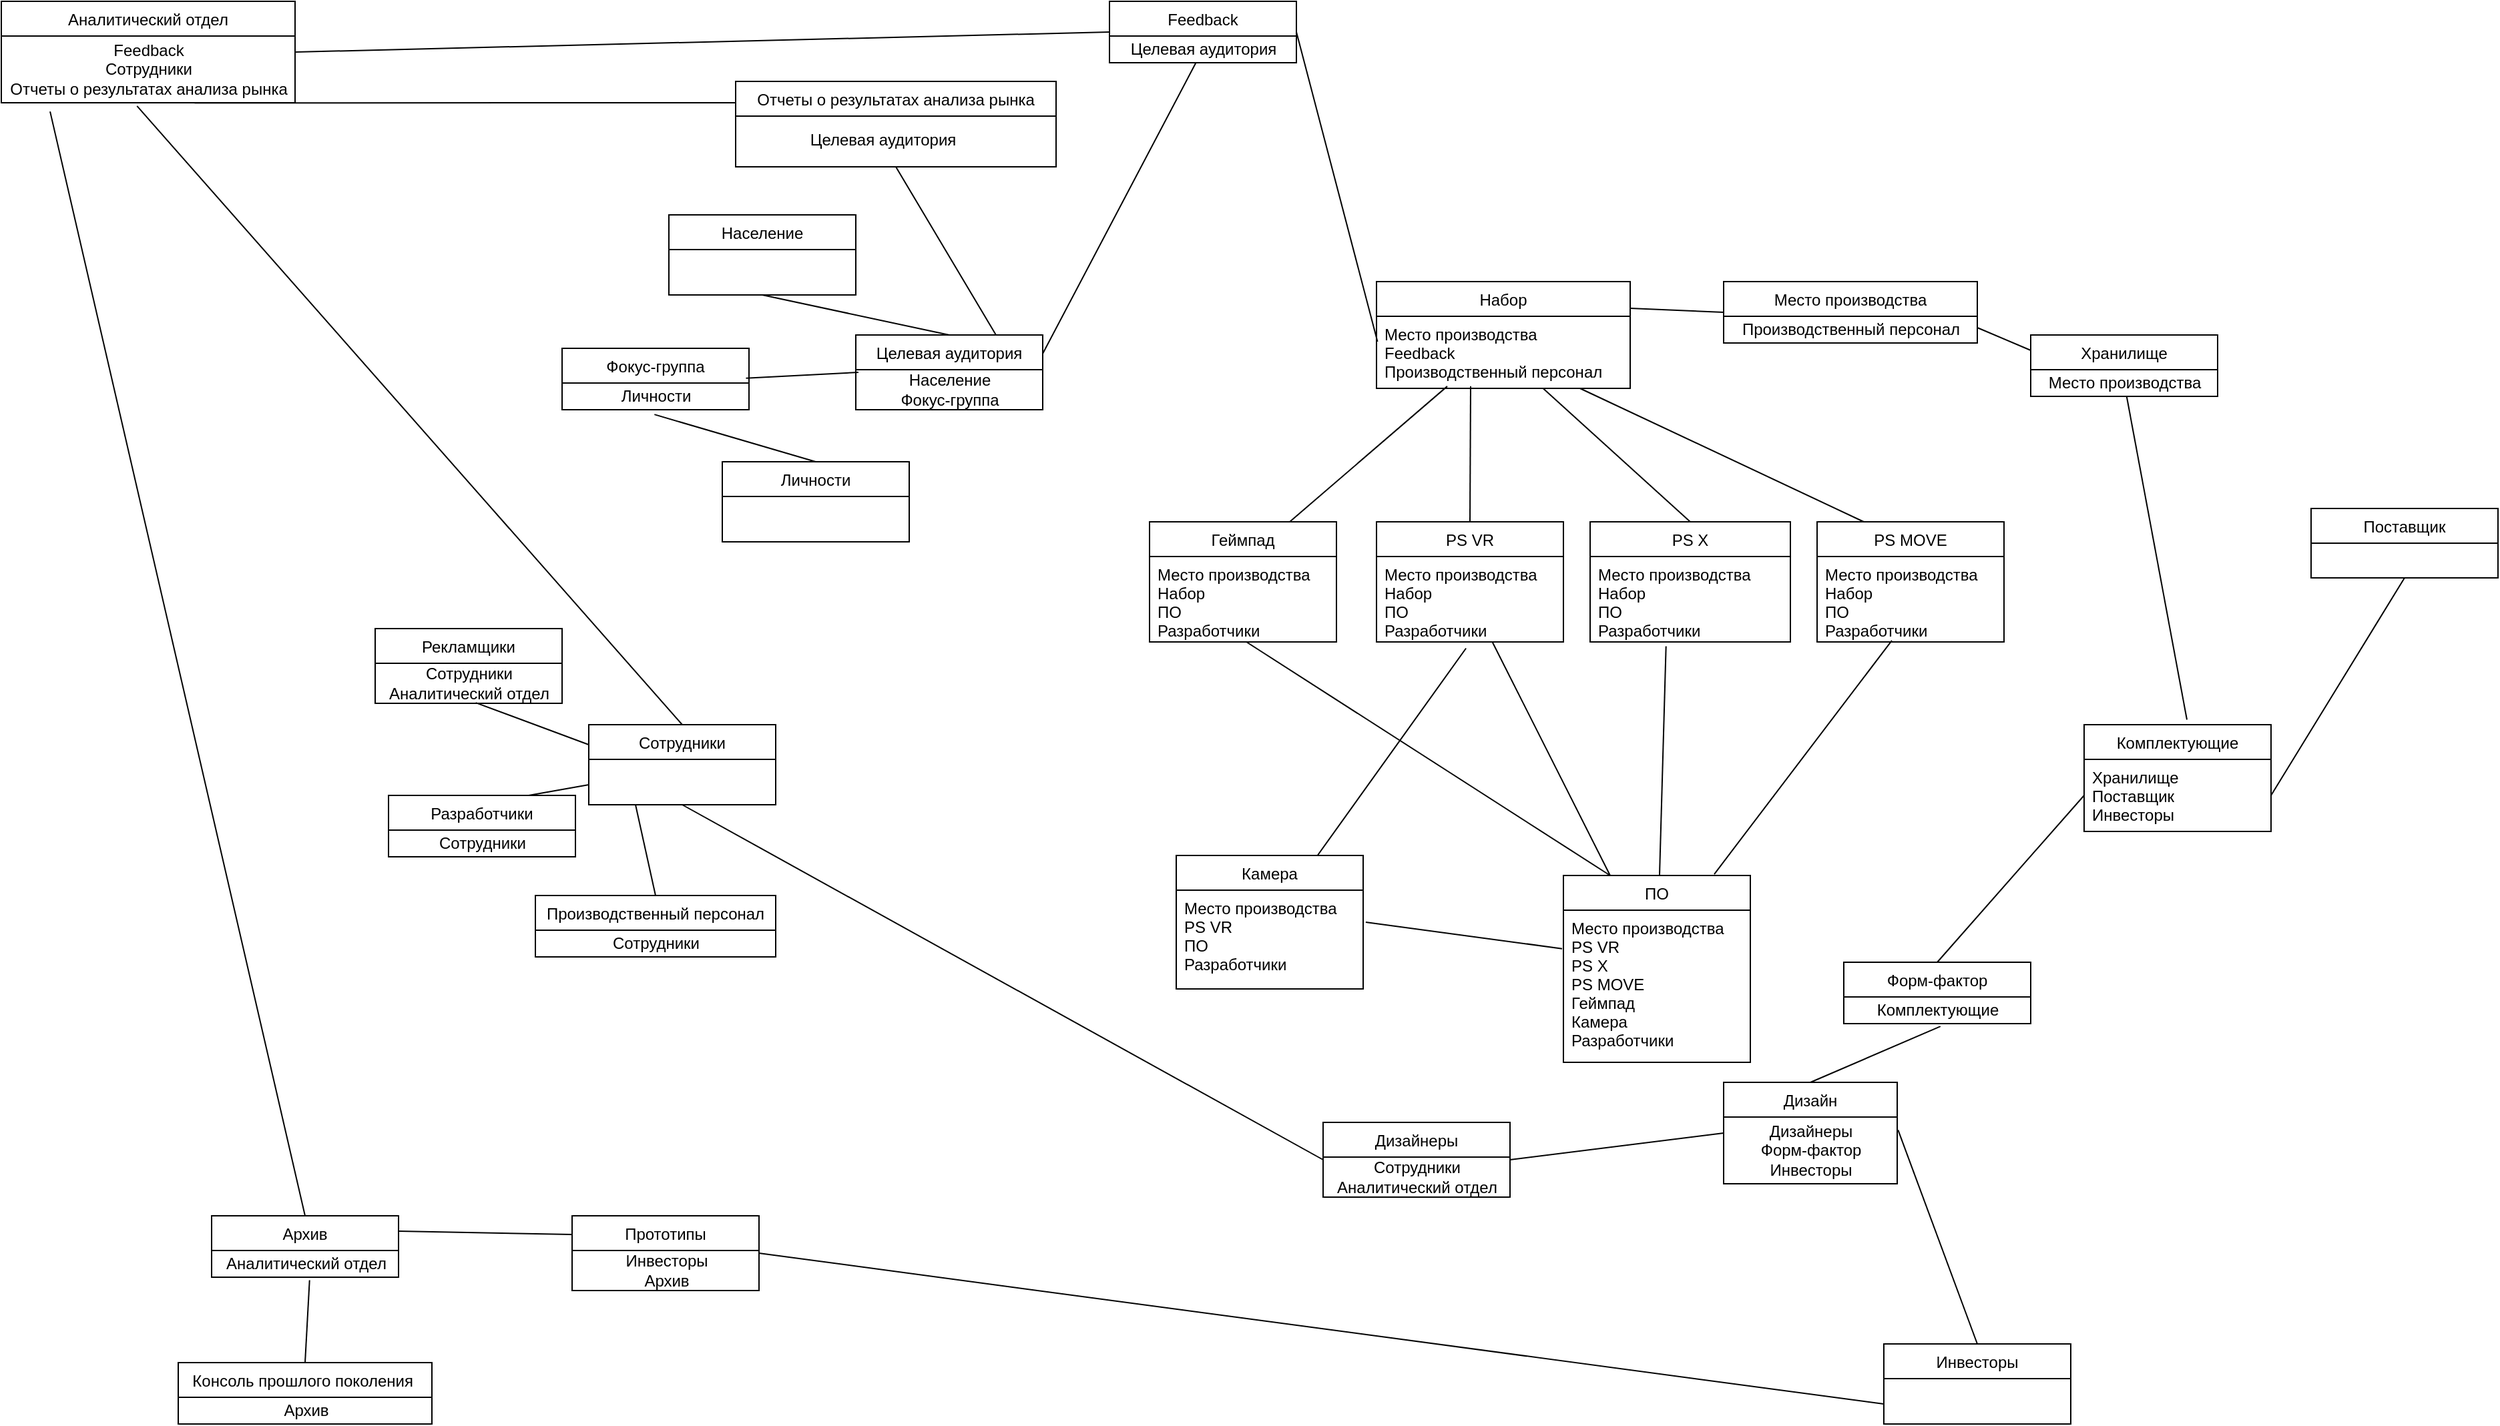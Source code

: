 <mxfile version="15.2.4" type="github">
  <diagram id="24gW2aaC1v7GGiUZ1pMK" name="Page-1">
    <mxGraphModel dx="2839" dy="1757" grid="1" gridSize="10" guides="1" tooltips="1" connect="1" arrows="1" fold="1" page="1" pageScale="1" pageWidth="827" pageHeight="1169" math="0" shadow="0">
      <root>
        <mxCell id="0" />
        <mxCell id="1" parent="0" />
        <mxCell id="wk1zh_JFjW3oBxZrR2lf-1" value="Набор" style="swimlane;fontStyle=0;childLayout=stackLayout;horizontal=1;startSize=26;fillColor=none;horizontalStack=0;resizeParent=1;resizeParentMax=0;resizeLast=0;collapsible=1;marginBottom=0;" parent="1" vertex="1">
          <mxGeometry x="180" y="50" width="190" height="80" as="geometry">
            <mxRectangle x="160" y="70" width="70" height="26" as="alternateBounds" />
          </mxGeometry>
        </mxCell>
        <mxCell id="wk1zh_JFjW3oBxZrR2lf-3" value="Место производства&#xa;Feedback&#xa;Производственный персонал" style="text;strokeColor=none;fillColor=none;align=left;verticalAlign=top;spacingLeft=4;spacingRight=4;overflow=hidden;rotatable=0;points=[[0,0.5],[1,0.5]];portConstraint=eastwest;" parent="wk1zh_JFjW3oBxZrR2lf-1" vertex="1">
          <mxGeometry y="26" width="190" height="54" as="geometry" />
        </mxCell>
        <mxCell id="wk1zh_JFjW3oBxZrR2lf-5" value="Геймпад" style="swimlane;fontStyle=0;childLayout=stackLayout;horizontal=1;startSize=26;fillColor=none;horizontalStack=0;resizeParent=1;resizeParentMax=0;resizeLast=0;collapsible=1;marginBottom=0;" parent="1" vertex="1">
          <mxGeometry x="10" y="230" width="140" height="90" as="geometry" />
        </mxCell>
        <mxCell id="wk1zh_JFjW3oBxZrR2lf-6" value="Место производства&#xa;Набор&#xa;ПО&#xa;Разработчики" style="text;strokeColor=none;fillColor=none;align=left;verticalAlign=top;spacingLeft=4;spacingRight=4;overflow=hidden;rotatable=0;points=[[0,0.5],[1,0.5]];portConstraint=eastwest;" parent="wk1zh_JFjW3oBxZrR2lf-5" vertex="1">
          <mxGeometry y="26" width="140" height="64" as="geometry" />
        </mxCell>
        <mxCell id="wk1zh_JFjW3oBxZrR2lf-7" value="PS VR" style="swimlane;fontStyle=0;childLayout=stackLayout;horizontal=1;startSize=26;fillColor=none;horizontalStack=0;resizeParent=1;resizeParentMax=0;resizeLast=0;collapsible=1;marginBottom=0;" parent="1" vertex="1">
          <mxGeometry x="180" y="230" width="140" height="90" as="geometry" />
        </mxCell>
        <mxCell id="wk1zh_JFjW3oBxZrR2lf-8" value="Место производства&#xa;Набор&#xa;ПО&#xa;Разработчики" style="text;strokeColor=none;fillColor=none;align=left;verticalAlign=top;spacingLeft=4;spacingRight=4;overflow=hidden;rotatable=0;points=[[0,0.5],[1,0.5]];portConstraint=eastwest;" parent="wk1zh_JFjW3oBxZrR2lf-7" vertex="1">
          <mxGeometry y="26" width="140" height="64" as="geometry" />
        </mxCell>
        <mxCell id="wk1zh_JFjW3oBxZrR2lf-9" value="PS X" style="swimlane;fontStyle=0;childLayout=stackLayout;horizontal=1;startSize=26;fillColor=none;horizontalStack=0;resizeParent=1;resizeParentMax=0;resizeLast=0;collapsible=1;marginBottom=0;" parent="1" vertex="1">
          <mxGeometry x="340" y="230" width="150" height="90" as="geometry">
            <mxRectangle x="350" y="230" width="60" height="26" as="alternateBounds" />
          </mxGeometry>
        </mxCell>
        <mxCell id="wk1zh_JFjW3oBxZrR2lf-10" value="Место производства&#xa;Набор&#xa;ПО&#xa;Разработчики" style="text;strokeColor=none;fillColor=none;align=left;verticalAlign=top;spacingLeft=4;spacingRight=4;overflow=hidden;rotatable=0;points=[[0,0.5],[1,0.5]];portConstraint=eastwest;" parent="wk1zh_JFjW3oBxZrR2lf-9" vertex="1">
          <mxGeometry y="26" width="150" height="64" as="geometry" />
        </mxCell>
        <mxCell id="wk1zh_JFjW3oBxZrR2lf-11" value="PS MOVE" style="swimlane;fontStyle=0;childLayout=stackLayout;horizontal=1;startSize=26;fillColor=none;horizontalStack=0;resizeParent=1;resizeParentMax=0;resizeLast=0;collapsible=1;marginBottom=0;" parent="1" vertex="1">
          <mxGeometry x="510" y="230" width="140" height="90" as="geometry" />
        </mxCell>
        <mxCell id="wk1zh_JFjW3oBxZrR2lf-12" value="Место производства&#xa;Набор&#xa;ПО&#xa;Разработчики" style="text;strokeColor=none;fillColor=none;align=left;verticalAlign=top;spacingLeft=4;spacingRight=4;overflow=hidden;rotatable=0;points=[[0,0.5],[1,0.5]];portConstraint=eastwest;" parent="wk1zh_JFjW3oBxZrR2lf-11" vertex="1">
          <mxGeometry y="26" width="140" height="64" as="geometry" />
        </mxCell>
        <mxCell id="wk1zh_JFjW3oBxZrR2lf-13" value="Камера" style="swimlane;fontStyle=0;childLayout=stackLayout;horizontal=1;startSize=26;fillColor=none;horizontalStack=0;resizeParent=1;resizeParentMax=0;resizeLast=0;collapsible=1;marginBottom=0;" parent="1" vertex="1">
          <mxGeometry x="30" y="480" width="140" height="100" as="geometry" />
        </mxCell>
        <mxCell id="wk1zh_JFjW3oBxZrR2lf-14" value="Место производства&#xa;PS VR&#xa;ПО&#xa;Разработчики" style="text;strokeColor=none;fillColor=none;align=left;verticalAlign=top;spacingLeft=4;spacingRight=4;overflow=hidden;rotatable=0;points=[[0,0.5],[1,0.5]];portConstraint=eastwest;" parent="wk1zh_JFjW3oBxZrR2lf-13" vertex="1">
          <mxGeometry y="26" width="140" height="74" as="geometry" />
        </mxCell>
        <mxCell id="wk1zh_JFjW3oBxZrR2lf-15" value="ПО" style="swimlane;fontStyle=0;childLayout=stackLayout;horizontal=1;startSize=26;fillColor=none;horizontalStack=0;resizeParent=1;resizeParentMax=0;resizeLast=0;collapsible=1;marginBottom=0;" parent="1" vertex="1">
          <mxGeometry x="320" y="495" width="140" height="140" as="geometry" />
        </mxCell>
        <mxCell id="wk1zh_JFjW3oBxZrR2lf-16" value="Место производства&#xa;PS VR&#xa;PS X&#xa;PS MOVE&#xa;Геймпад&#xa;Камера&#xa;Разработчики&#xa;" style="text;strokeColor=none;fillColor=none;align=left;verticalAlign=top;spacingLeft=4;spacingRight=4;overflow=hidden;rotatable=0;points=[[0,0.5],[1,0.5]];portConstraint=eastwest;" parent="wk1zh_JFjW3oBxZrR2lf-15" vertex="1">
          <mxGeometry y="26" width="140" height="114" as="geometry" />
        </mxCell>
        <mxCell id="wk1zh_JFjW3oBxZrR2lf-17" value="Место производства" style="swimlane;fontStyle=0;childLayout=stackLayout;horizontal=1;startSize=26;fillColor=none;horizontalStack=0;resizeParent=1;resizeParentMax=0;resizeLast=0;collapsible=1;marginBottom=0;" parent="1" vertex="1">
          <mxGeometry x="440" y="50" width="190" height="46" as="geometry" />
        </mxCell>
        <mxCell id="Uil84AzYUFcc-cu5vtHI-20" value="Производственный персонал" style="text;html=1;align=center;verticalAlign=middle;resizable=0;points=[];autosize=1;strokeColor=none;fillColor=none;" vertex="1" parent="wk1zh_JFjW3oBxZrR2lf-17">
          <mxGeometry y="26" width="190" height="20" as="geometry" />
        </mxCell>
        <mxCell id="wk1zh_JFjW3oBxZrR2lf-20" value="Хранилище" style="swimlane;fontStyle=0;childLayout=stackLayout;horizontal=1;startSize=26;fillColor=none;horizontalStack=0;resizeParent=1;resizeParentMax=0;resizeLast=0;collapsible=1;marginBottom=0;" parent="1" vertex="1">
          <mxGeometry x="670" y="90" width="140" height="46" as="geometry" />
        </mxCell>
        <mxCell id="wk1zh_JFjW3oBxZrR2lf-21" value="Место производства" style="text;html=1;align=center;verticalAlign=middle;resizable=0;points=[];autosize=1;strokeColor=none;fillColor=none;" parent="wk1zh_JFjW3oBxZrR2lf-20" vertex="1">
          <mxGeometry y="26" width="140" height="20" as="geometry" />
        </mxCell>
        <mxCell id="wk1zh_JFjW3oBxZrR2lf-24" value="Комплектующие" style="swimlane;fontStyle=0;childLayout=stackLayout;horizontal=1;startSize=26;fillColor=none;horizontalStack=0;resizeParent=1;resizeParentMax=0;resizeLast=0;collapsible=1;marginBottom=0;" parent="1" vertex="1">
          <mxGeometry x="710" y="382" width="140" height="80" as="geometry" />
        </mxCell>
        <mxCell id="wk1zh_JFjW3oBxZrR2lf-25" value="Хранилище&#xa;Поставщик&#xa;Инвесторы" style="text;strokeColor=none;fillColor=none;align=left;verticalAlign=top;spacingLeft=4;spacingRight=4;overflow=hidden;rotatable=0;points=[[0,0.5],[1,0.5]];portConstraint=eastwest;" parent="wk1zh_JFjW3oBxZrR2lf-24" vertex="1">
          <mxGeometry y="26" width="140" height="54" as="geometry" />
        </mxCell>
        <mxCell id="wk1zh_JFjW3oBxZrR2lf-26" value="Поставщик" style="swimlane;fontStyle=0;childLayout=stackLayout;horizontal=1;startSize=26;fillColor=none;horizontalStack=0;resizeParent=1;resizeParentMax=0;resizeLast=0;collapsible=1;marginBottom=0;" parent="1" vertex="1">
          <mxGeometry x="880" y="220" width="140" height="52" as="geometry" />
        </mxCell>
        <mxCell id="wk1zh_JFjW3oBxZrR2lf-28" value="Форм-фактор" style="swimlane;fontStyle=0;childLayout=stackLayout;horizontal=1;startSize=26;fillColor=none;horizontalStack=0;resizeParent=1;resizeParentMax=0;resizeLast=0;collapsible=1;marginBottom=0;" parent="1" vertex="1">
          <mxGeometry x="530" y="560" width="140" height="46" as="geometry" />
        </mxCell>
        <mxCell id="Uil84AzYUFcc-cu5vtHI-4" value="Комплектующие" style="text;html=1;align=center;verticalAlign=middle;resizable=0;points=[];autosize=1;strokeColor=none;fillColor=none;" vertex="1" parent="wk1zh_JFjW3oBxZrR2lf-28">
          <mxGeometry y="26" width="140" height="20" as="geometry" />
        </mxCell>
        <mxCell id="wk1zh_JFjW3oBxZrR2lf-30" value="" style="endArrow=none;html=1;exitX=0.75;exitY=0;exitDx=0;exitDy=0;entryX=0.279;entryY=0.971;entryDx=0;entryDy=0;entryPerimeter=0;" parent="1" source="wk1zh_JFjW3oBxZrR2lf-5" target="wk1zh_JFjW3oBxZrR2lf-3" edge="1">
          <mxGeometry width="50" height="50" relative="1" as="geometry">
            <mxPoint x="270" y="430" as="sourcePoint" />
            <mxPoint x="320" y="380" as="targetPoint" />
          </mxGeometry>
        </mxCell>
        <mxCell id="wk1zh_JFjW3oBxZrR2lf-31" value="" style="endArrow=none;html=1;exitX=0.5;exitY=0;exitDx=0;exitDy=0;entryX=0.371;entryY=0.971;entryDx=0;entryDy=0;entryPerimeter=0;" parent="1" source="wk1zh_JFjW3oBxZrR2lf-7" target="wk1zh_JFjW3oBxZrR2lf-3" edge="1">
          <mxGeometry width="50" height="50" relative="1" as="geometry">
            <mxPoint x="125" y="240" as="sourcePoint" />
            <mxPoint x="249.06" y="181.246" as="targetPoint" />
          </mxGeometry>
        </mxCell>
        <mxCell id="wk1zh_JFjW3oBxZrR2lf-32" value="" style="endArrow=none;html=1;exitX=0.5;exitY=0;exitDx=0;exitDy=0;" parent="1" source="wk1zh_JFjW3oBxZrR2lf-9" target="wk1zh_JFjW3oBxZrR2lf-3" edge="1">
          <mxGeometry width="50" height="50" relative="1" as="geometry">
            <mxPoint x="135" y="250" as="sourcePoint" />
            <mxPoint x="259.06" y="191.246" as="targetPoint" />
          </mxGeometry>
        </mxCell>
        <mxCell id="wk1zh_JFjW3oBxZrR2lf-33" value="" style="endArrow=none;html=1;exitX=0.25;exitY=0;exitDx=0;exitDy=0;" parent="1" source="wk1zh_JFjW3oBxZrR2lf-11" target="wk1zh_JFjW3oBxZrR2lf-3" edge="1">
          <mxGeometry width="50" height="50" relative="1" as="geometry">
            <mxPoint x="145" y="260" as="sourcePoint" />
            <mxPoint x="269.06" y="201.246" as="targetPoint" />
          </mxGeometry>
        </mxCell>
        <mxCell id="wk1zh_JFjW3oBxZrR2lf-35" value="" style="endArrow=none;html=1;exitX=0.479;exitY=1.074;exitDx=0;exitDy=0;exitPerimeter=0;" parent="1" source="wk1zh_JFjW3oBxZrR2lf-8" target="wk1zh_JFjW3oBxZrR2lf-13" edge="1">
          <mxGeometry width="50" height="50" relative="1" as="geometry">
            <mxPoint x="155" y="270" as="sourcePoint" />
            <mxPoint x="279.06" y="211.246" as="targetPoint" />
          </mxGeometry>
        </mxCell>
        <mxCell id="wk1zh_JFjW3oBxZrR2lf-36" value="" style="endArrow=none;html=1;exitX=0.521;exitY=1.004;exitDx=0;exitDy=0;entryX=0.25;entryY=0;entryDx=0;entryDy=0;exitPerimeter=0;" parent="1" source="wk1zh_JFjW3oBxZrR2lf-6" target="wk1zh_JFjW3oBxZrR2lf-15" edge="1">
          <mxGeometry width="50" height="50" relative="1" as="geometry">
            <mxPoint x="165" y="280" as="sourcePoint" />
            <mxPoint x="289.06" y="221.246" as="targetPoint" />
          </mxGeometry>
        </mxCell>
        <mxCell id="wk1zh_JFjW3oBxZrR2lf-37" value="" style="endArrow=none;html=1;exitX=0.621;exitY=1.006;exitDx=0;exitDy=0;entryX=0.25;entryY=0;entryDx=0;entryDy=0;exitPerimeter=0;" parent="1" source="wk1zh_JFjW3oBxZrR2lf-8" target="wk1zh_JFjW3oBxZrR2lf-15" edge="1">
          <mxGeometry width="50" height="50" relative="1" as="geometry">
            <mxPoint x="175" y="290" as="sourcePoint" />
            <mxPoint x="299.06" y="231.246" as="targetPoint" />
          </mxGeometry>
        </mxCell>
        <mxCell id="wk1zh_JFjW3oBxZrR2lf-38" value="" style="endArrow=none;html=1;exitX=1.014;exitY=0.324;exitDx=0;exitDy=0;entryX=-0.007;entryY=0.253;entryDx=0;entryDy=0;entryPerimeter=0;exitPerimeter=0;" parent="1" source="wk1zh_JFjW3oBxZrR2lf-14" target="wk1zh_JFjW3oBxZrR2lf-16" edge="1">
          <mxGeometry width="50" height="50" relative="1" as="geometry">
            <mxPoint x="185" y="300" as="sourcePoint" />
            <mxPoint x="309.06" y="241.246" as="targetPoint" />
          </mxGeometry>
        </mxCell>
        <mxCell id="wk1zh_JFjW3oBxZrR2lf-39" value="" style="endArrow=none;html=1;entryX=0.379;entryY=1.051;entryDx=0;entryDy=0;entryPerimeter=0;" parent="1" source="wk1zh_JFjW3oBxZrR2lf-15" target="wk1zh_JFjW3oBxZrR2lf-10" edge="1">
          <mxGeometry width="50" height="50" relative="1" as="geometry">
            <mxPoint x="195" y="310" as="sourcePoint" />
            <mxPoint x="319.06" y="251.246" as="targetPoint" />
          </mxGeometry>
        </mxCell>
        <mxCell id="wk1zh_JFjW3oBxZrR2lf-40" value="" style="endArrow=none;html=1;exitX=0.807;exitY=-0.007;exitDx=0;exitDy=0;entryX=0.4;entryY=0.983;entryDx=0;entryDy=0;entryPerimeter=0;exitPerimeter=0;" parent="1" source="wk1zh_JFjW3oBxZrR2lf-15" target="wk1zh_JFjW3oBxZrR2lf-12" edge="1">
          <mxGeometry width="50" height="50" relative="1" as="geometry">
            <mxPoint x="205" y="320" as="sourcePoint" />
            <mxPoint x="329.06" y="261.246" as="targetPoint" />
          </mxGeometry>
        </mxCell>
        <mxCell id="wk1zh_JFjW3oBxZrR2lf-41" value="" style="endArrow=none;html=1;exitX=0;exitY=0.5;exitDx=0;exitDy=0;entryX=1;entryY=0.25;entryDx=0;entryDy=0;" parent="1" source="wk1zh_JFjW3oBxZrR2lf-17" target="wk1zh_JFjW3oBxZrR2lf-1" edge="1">
          <mxGeometry width="50" height="50" relative="1" as="geometry">
            <mxPoint x="215" y="330" as="sourcePoint" />
            <mxPoint x="339.06" y="271.246" as="targetPoint" />
          </mxGeometry>
        </mxCell>
        <mxCell id="wk1zh_JFjW3oBxZrR2lf-42" value="" style="endArrow=none;html=1;exitX=0;exitY=0.25;exitDx=0;exitDy=0;entryX=1;entryY=0.75;entryDx=0;entryDy=0;" parent="1" source="wk1zh_JFjW3oBxZrR2lf-20" target="wk1zh_JFjW3oBxZrR2lf-17" edge="1">
          <mxGeometry width="50" height="50" relative="1" as="geometry">
            <mxPoint x="225" y="340" as="sourcePoint" />
            <mxPoint x="349.06" y="281.246" as="targetPoint" />
          </mxGeometry>
        </mxCell>
        <mxCell id="wk1zh_JFjW3oBxZrR2lf-43" value="" style="endArrow=none;html=1;exitX=0.55;exitY=-0.047;exitDx=0;exitDy=0;exitPerimeter=0;" parent="1" source="wk1zh_JFjW3oBxZrR2lf-24" target="wk1zh_JFjW3oBxZrR2lf-21" edge="1">
          <mxGeometry width="50" height="50" relative="1" as="geometry">
            <mxPoint x="235" y="350" as="sourcePoint" />
            <mxPoint x="359.06" y="291.246" as="targetPoint" />
          </mxGeometry>
        </mxCell>
        <mxCell id="wk1zh_JFjW3oBxZrR2lf-44" value="" style="endArrow=none;html=1;entryX=1;entryY=0.5;entryDx=0;entryDy=0;exitX=0.5;exitY=1;exitDx=0;exitDy=0;" parent="1" source="wk1zh_JFjW3oBxZrR2lf-26" target="wk1zh_JFjW3oBxZrR2lf-25" edge="1">
          <mxGeometry width="50" height="50" relative="1" as="geometry">
            <mxPoint x="965" y="210" as="sourcePoint" />
            <mxPoint x="369.06" y="301.246" as="targetPoint" />
          </mxGeometry>
        </mxCell>
        <mxCell id="wk1zh_JFjW3oBxZrR2lf-45" value="Feedback" style="swimlane;fontStyle=0;childLayout=stackLayout;horizontal=1;startSize=26;fillColor=none;horizontalStack=0;resizeParent=1;resizeParentMax=0;resizeLast=0;collapsible=1;marginBottom=0;" parent="1" vertex="1">
          <mxGeometry x="-20" y="-160" width="140" height="46" as="geometry" />
        </mxCell>
        <mxCell id="Uil84AzYUFcc-cu5vtHI-38" value="Целевая аудитория" style="text;html=1;align=center;verticalAlign=middle;resizable=0;points=[];autosize=1;strokeColor=none;fillColor=none;" vertex="1" parent="wk1zh_JFjW3oBxZrR2lf-45">
          <mxGeometry y="26" width="140" height="20" as="geometry" />
        </mxCell>
        <mxCell id="wk1zh_JFjW3oBxZrR2lf-47" value="" style="endArrow=none;html=1;exitX=1;exitY=0.5;exitDx=0;exitDy=0;entryX=0.004;entryY=0.352;entryDx=0;entryDy=0;entryPerimeter=0;" parent="1" source="wk1zh_JFjW3oBxZrR2lf-45" edge="1" target="wk1zh_JFjW3oBxZrR2lf-3">
          <mxGeometry width="50" height="50" relative="1" as="geometry">
            <mxPoint x="520" y="330" as="sourcePoint" />
            <mxPoint x="200" y="130" as="targetPoint" />
          </mxGeometry>
        </mxCell>
        <mxCell id="wk1zh_JFjW3oBxZrR2lf-50" value="" style="group" parent="1" vertex="1" connectable="0">
          <mxGeometry x="-850" y="-160" width="220" height="66" as="geometry" />
        </mxCell>
        <mxCell id="wk1zh_JFjW3oBxZrR2lf-48" value="Аналитический отдел" style="swimlane;fontStyle=0;childLayout=stackLayout;horizontal=1;startSize=26;fillColor=none;horizontalStack=0;resizeParent=1;resizeParentMax=0;resizeLast=0;collapsible=1;marginBottom=0;" parent="wk1zh_JFjW3oBxZrR2lf-50" vertex="1">
          <mxGeometry width="220" height="76" as="geometry" />
        </mxCell>
        <mxCell id="wk1zh_JFjW3oBxZrR2lf-49" value="Feedback&lt;br&gt;Сотрудники&lt;br&gt;Отчеты о результатах анализа рынка" style="text;html=1;align=center;verticalAlign=middle;resizable=0;points=[];autosize=1;strokeColor=none;fillColor=none;" parent="wk1zh_JFjW3oBxZrR2lf-48" vertex="1">
          <mxGeometry y="26" width="220" height="50" as="geometry" />
        </mxCell>
        <mxCell id="wk1zh_JFjW3oBxZrR2lf-51" value="" style="endArrow=none;html=1;exitX=1;exitY=0.5;exitDx=0;exitDy=0;entryX=0;entryY=0.5;entryDx=0;entryDy=0;" parent="1" source="wk1zh_JFjW3oBxZrR2lf-48" target="wk1zh_JFjW3oBxZrR2lf-45" edge="1">
          <mxGeometry width="50" height="50" relative="1" as="geometry">
            <mxPoint x="330" y="330" as="sourcePoint" />
            <mxPoint x="380" y="280" as="targetPoint" />
          </mxGeometry>
        </mxCell>
        <mxCell id="wk1zh_JFjW3oBxZrR2lf-52" value="" style="group" parent="1" vertex="1" connectable="0">
          <mxGeometry x="560" y="846" width="140" height="60" as="geometry" />
        </mxCell>
        <mxCell id="wk1zh_JFjW3oBxZrR2lf-53" value="Инвесторы" style="swimlane;fontStyle=0;childLayout=stackLayout;horizontal=1;startSize=26;fillColor=none;horizontalStack=0;resizeParent=1;resizeParentMax=0;resizeLast=0;collapsible=1;marginBottom=0;" parent="wk1zh_JFjW3oBxZrR2lf-52" vertex="1">
          <mxGeometry width="140" height="60" as="geometry" />
        </mxCell>
        <mxCell id="wk1zh_JFjW3oBxZrR2lf-55" value="" style="group" parent="1" vertex="1" connectable="0">
          <mxGeometry x="140" y="680" width="140" height="60" as="geometry" />
        </mxCell>
        <mxCell id="wk1zh_JFjW3oBxZrR2lf-56" value="Дизайнеры" style="swimlane;fontStyle=0;childLayout=stackLayout;horizontal=1;startSize=26;fillColor=none;horizontalStack=0;resizeParent=1;resizeParentMax=0;resizeLast=0;collapsible=1;marginBottom=0;" parent="wk1zh_JFjW3oBxZrR2lf-55" vertex="1">
          <mxGeometry width="140" height="56" as="geometry" />
        </mxCell>
        <mxCell id="Uil84AzYUFcc-cu5vtHI-12" value="Сотрудники&lt;br&gt;Аналитический отдел" style="text;html=1;align=center;verticalAlign=middle;resizable=0;points=[];autosize=1;strokeColor=none;fillColor=none;" vertex="1" parent="wk1zh_JFjW3oBxZrR2lf-56">
          <mxGeometry y="26" width="140" height="30" as="geometry" />
        </mxCell>
        <mxCell id="wk1zh_JFjW3oBxZrR2lf-57" value="" style="group" parent="1" vertex="1" connectable="0">
          <mxGeometry x="-422.5" y="750" width="140" height="60" as="geometry" />
        </mxCell>
        <mxCell id="wk1zh_JFjW3oBxZrR2lf-58" value="Прототипы" style="swimlane;fontStyle=0;childLayout=stackLayout;horizontal=1;startSize=26;fillColor=none;horizontalStack=0;resizeParent=1;resizeParentMax=0;resizeLast=0;collapsible=1;marginBottom=0;" parent="wk1zh_JFjW3oBxZrR2lf-57" vertex="1">
          <mxGeometry width="140" height="56" as="geometry" />
        </mxCell>
        <mxCell id="Uil84AzYUFcc-cu5vtHI-9" value="Инвесторы&lt;br&gt;Архив" style="text;html=1;align=center;verticalAlign=middle;resizable=0;points=[];autosize=1;strokeColor=none;fillColor=none;" vertex="1" parent="wk1zh_JFjW3oBxZrR2lf-58">
          <mxGeometry y="26" width="140" height="30" as="geometry" />
        </mxCell>
        <mxCell id="wk1zh_JFjW3oBxZrR2lf-60" value="" style="group" parent="1" vertex="1" connectable="0">
          <mxGeometry x="-410" y="382" width="140" height="60" as="geometry" />
        </mxCell>
        <mxCell id="wk1zh_JFjW3oBxZrR2lf-61" value="Сотрудники" style="swimlane;fontStyle=0;childLayout=stackLayout;horizontal=1;startSize=26;fillColor=none;horizontalStack=0;resizeParent=1;resizeParentMax=0;resizeLast=0;collapsible=1;marginBottom=0;" parent="wk1zh_JFjW3oBxZrR2lf-60" vertex="1">
          <mxGeometry width="140" height="60" as="geometry" />
        </mxCell>
        <mxCell id="Uil84AzYUFcc-cu5vtHI-5" value="" style="endArrow=none;html=1;exitX=0.5;exitY=0;exitDx=0;exitDy=0;entryX=0;entryY=0.5;entryDx=0;entryDy=0;" edge="1" parent="1" source="wk1zh_JFjW3oBxZrR2lf-28" target="wk1zh_JFjW3oBxZrR2lf-25">
          <mxGeometry width="50" height="50" relative="1" as="geometry">
            <mxPoint x="270" y="410" as="sourcePoint" />
            <mxPoint x="320" y="360" as="targetPoint" />
          </mxGeometry>
        </mxCell>
        <mxCell id="Uil84AzYUFcc-cu5vtHI-6" value="" style="group" vertex="1" connectable="0" parent="1">
          <mxGeometry x="440" y="650" width="140" height="90" as="geometry" />
        </mxCell>
        <mxCell id="wk1zh_JFjW3oBxZrR2lf-19" value="Дизайн" style="swimlane;fontStyle=0;childLayout=stackLayout;horizontal=1;startSize=26;fillColor=none;horizontalStack=0;resizeParent=1;resizeParentMax=0;resizeLast=0;collapsible=1;marginBottom=0;" parent="Uil84AzYUFcc-cu5vtHI-6" vertex="1">
          <mxGeometry width="130" height="76" as="geometry" />
        </mxCell>
        <mxCell id="Uil84AzYUFcc-cu5vtHI-3" value="Дизайнеры&lt;br&gt;Форм-фактор&lt;br&gt;Инвесторы" style="text;html=1;align=center;verticalAlign=middle;resizable=0;points=[];autosize=1;strokeColor=none;fillColor=none;" vertex="1" parent="wk1zh_JFjW3oBxZrR2lf-19">
          <mxGeometry y="26" width="130" height="50" as="geometry" />
        </mxCell>
        <mxCell id="Uil84AzYUFcc-cu5vtHI-7" value="" style="endArrow=none;html=1;entryX=0.517;entryY=1.103;entryDx=0;entryDy=0;entryPerimeter=0;exitX=0.5;exitY=0;exitDx=0;exitDy=0;" edge="1" parent="1" source="wk1zh_JFjW3oBxZrR2lf-19" target="Uil84AzYUFcc-cu5vtHI-4">
          <mxGeometry width="50" height="50" relative="1" as="geometry">
            <mxPoint x="270" y="410" as="sourcePoint" />
            <mxPoint x="320" y="360" as="targetPoint" />
          </mxGeometry>
        </mxCell>
        <mxCell id="Uil84AzYUFcc-cu5vtHI-8" value="" style="endArrow=none;html=1;entryX=0;entryY=0.5;entryDx=0;entryDy=0;exitX=1;exitY=0.5;exitDx=0;exitDy=0;" edge="1" parent="1" source="wk1zh_JFjW3oBxZrR2lf-56" target="wk1zh_JFjW3oBxZrR2lf-19">
          <mxGeometry width="50" height="50" relative="1" as="geometry">
            <mxPoint x="270" y="410" as="sourcePoint" />
            <mxPoint x="320" y="360" as="targetPoint" />
          </mxGeometry>
        </mxCell>
        <mxCell id="Uil84AzYUFcc-cu5vtHI-10" value="" style="endArrow=none;html=1;entryX=1;entryY=0.5;entryDx=0;entryDy=0;exitX=0;exitY=0.75;exitDx=0;exitDy=0;" edge="1" parent="1" source="wk1zh_JFjW3oBxZrR2lf-53" target="wk1zh_JFjW3oBxZrR2lf-58">
          <mxGeometry width="50" height="50" relative="1" as="geometry">
            <mxPoint x="270" y="400" as="sourcePoint" />
            <mxPoint x="320" y="350" as="targetPoint" />
          </mxGeometry>
        </mxCell>
        <mxCell id="Uil84AzYUFcc-cu5vtHI-11" value="" style="endArrow=none;html=1;entryX=0.5;entryY=0;entryDx=0;entryDy=0;exitX=1.005;exitY=0.194;exitDx=0;exitDy=0;exitPerimeter=0;" edge="1" parent="1" source="Uil84AzYUFcc-cu5vtHI-3" target="wk1zh_JFjW3oBxZrR2lf-53">
          <mxGeometry width="50" height="50" relative="1" as="geometry">
            <mxPoint x="270" y="400" as="sourcePoint" />
            <mxPoint x="320" y="350" as="targetPoint" />
          </mxGeometry>
        </mxCell>
        <mxCell id="Uil84AzYUFcc-cu5vtHI-13" value="" style="endArrow=none;html=1;entryX=0.462;entryY=1.049;entryDx=0;entryDy=0;entryPerimeter=0;exitX=0.5;exitY=0;exitDx=0;exitDy=0;" edge="1" parent="1" source="wk1zh_JFjW3oBxZrR2lf-61" target="wk1zh_JFjW3oBxZrR2lf-49">
          <mxGeometry width="50" height="50" relative="1" as="geometry">
            <mxPoint x="270" y="390" as="sourcePoint" />
            <mxPoint x="320" y="340" as="targetPoint" />
          </mxGeometry>
        </mxCell>
        <mxCell id="Uil84AzYUFcc-cu5vtHI-14" value="" style="endArrow=none;html=1;entryX=0.5;entryY=1;entryDx=0;entryDy=0;exitX=0;exitY=0.5;exitDx=0;exitDy=0;" edge="1" parent="1" source="wk1zh_JFjW3oBxZrR2lf-56" target="wk1zh_JFjW3oBxZrR2lf-61">
          <mxGeometry width="50" height="50" relative="1" as="geometry">
            <mxPoint x="270" y="390" as="sourcePoint" />
            <mxPoint x="320" y="340" as="targetPoint" />
          </mxGeometry>
        </mxCell>
        <mxCell id="Uil84AzYUFcc-cu5vtHI-15" value="" style="group" vertex="1" connectable="0" parent="1">
          <mxGeometry x="-560" y="435" width="140" height="60" as="geometry" />
        </mxCell>
        <mxCell id="Uil84AzYUFcc-cu5vtHI-16" value="Разработчики" style="swimlane;fontStyle=0;childLayout=stackLayout;horizontal=1;startSize=26;fillColor=none;horizontalStack=0;resizeParent=1;resizeParentMax=0;resizeLast=0;collapsible=1;marginBottom=0;" vertex="1" parent="Uil84AzYUFcc-cu5vtHI-15">
          <mxGeometry width="140" height="46" as="geometry" />
        </mxCell>
        <mxCell id="Uil84AzYUFcc-cu5vtHI-24" value="Сотрудники" style="text;html=1;align=center;verticalAlign=middle;resizable=0;points=[];autosize=1;strokeColor=none;fillColor=none;" vertex="1" parent="Uil84AzYUFcc-cu5vtHI-16">
          <mxGeometry y="26" width="140" height="20" as="geometry" />
        </mxCell>
        <mxCell id="Uil84AzYUFcc-cu5vtHI-17" value="" style="group" vertex="1" connectable="0" parent="1">
          <mxGeometry x="-450" y="510" width="180" height="60" as="geometry" />
        </mxCell>
        <mxCell id="Uil84AzYUFcc-cu5vtHI-18" value="Производственный персонал" style="swimlane;fontStyle=0;childLayout=stackLayout;horizontal=1;startSize=26;fillColor=none;horizontalStack=0;resizeParent=1;resizeParentMax=0;resizeLast=0;collapsible=1;marginBottom=0;" vertex="1" parent="Uil84AzYUFcc-cu5vtHI-17">
          <mxGeometry width="180" height="46" as="geometry" />
        </mxCell>
        <mxCell id="Uil84AzYUFcc-cu5vtHI-23" value="Сотрудники" style="text;html=1;align=center;verticalAlign=middle;resizable=0;points=[];autosize=1;strokeColor=none;fillColor=none;" vertex="1" parent="Uil84AzYUFcc-cu5vtHI-18">
          <mxGeometry y="26" width="180" height="20" as="geometry" />
        </mxCell>
        <mxCell id="Uil84AzYUFcc-cu5vtHI-21" value="" style="group" vertex="1" connectable="0" parent="1">
          <mxGeometry x="-570" y="310" width="140" height="60" as="geometry" />
        </mxCell>
        <mxCell id="Uil84AzYUFcc-cu5vtHI-22" value="Рекламщики" style="swimlane;fontStyle=0;childLayout=stackLayout;horizontal=1;startSize=26;fillColor=none;horizontalStack=0;resizeParent=1;resizeParentMax=0;resizeLast=0;collapsible=1;marginBottom=0;" vertex="1" parent="Uil84AzYUFcc-cu5vtHI-21">
          <mxGeometry width="140" height="56" as="geometry" />
        </mxCell>
        <mxCell id="Uil84AzYUFcc-cu5vtHI-25" value="Сотрудники&lt;br&gt;Аналитический отдел" style="text;html=1;align=center;verticalAlign=middle;resizable=0;points=[];autosize=1;strokeColor=none;fillColor=none;" vertex="1" parent="Uil84AzYUFcc-cu5vtHI-22">
          <mxGeometry y="26" width="140" height="30" as="geometry" />
        </mxCell>
        <mxCell id="Uil84AzYUFcc-cu5vtHI-26" value="" style="endArrow=none;html=1;entryX=0.25;entryY=1;entryDx=0;entryDy=0;exitX=0.5;exitY=0;exitDx=0;exitDy=0;" edge="1" parent="1" source="Uil84AzYUFcc-cu5vtHI-18" target="wk1zh_JFjW3oBxZrR2lf-61">
          <mxGeometry width="50" height="50" relative="1" as="geometry">
            <mxPoint x="270" y="390" as="sourcePoint" />
            <mxPoint x="320" y="340" as="targetPoint" />
          </mxGeometry>
        </mxCell>
        <mxCell id="Uil84AzYUFcc-cu5vtHI-27" value="" style="endArrow=none;html=1;entryX=0;entryY=0.75;entryDx=0;entryDy=0;exitX=0.75;exitY=0;exitDx=0;exitDy=0;" edge="1" parent="1" source="Uil84AzYUFcc-cu5vtHI-16" target="wk1zh_JFjW3oBxZrR2lf-61">
          <mxGeometry width="50" height="50" relative="1" as="geometry">
            <mxPoint x="270" y="390" as="sourcePoint" />
            <mxPoint x="320" y="340" as="targetPoint" />
          </mxGeometry>
        </mxCell>
        <mxCell id="Uil84AzYUFcc-cu5vtHI-28" value="" style="endArrow=none;html=1;entryX=0.538;entryY=0.985;entryDx=0;entryDy=0;entryPerimeter=0;exitX=0;exitY=0.25;exitDx=0;exitDy=0;" edge="1" parent="1" source="wk1zh_JFjW3oBxZrR2lf-61" target="Uil84AzYUFcc-cu5vtHI-25">
          <mxGeometry width="50" height="50" relative="1" as="geometry">
            <mxPoint x="270" y="390" as="sourcePoint" />
            <mxPoint x="320" y="340" as="targetPoint" />
          </mxGeometry>
        </mxCell>
        <mxCell id="Uil84AzYUFcc-cu5vtHI-31" value="" style="group" vertex="1" connectable="0" parent="1">
          <mxGeometry x="-350" width="140" height="60" as="geometry" />
        </mxCell>
        <mxCell id="Uil84AzYUFcc-cu5vtHI-32" value="Население" style="swimlane;fontStyle=0;childLayout=stackLayout;horizontal=1;startSize=26;fillColor=none;horizontalStack=0;resizeParent=1;resizeParentMax=0;resizeLast=0;collapsible=1;marginBottom=0;" vertex="1" parent="Uil84AzYUFcc-cu5vtHI-31">
          <mxGeometry width="140" height="60" as="geometry" />
        </mxCell>
        <mxCell id="Uil84AzYUFcc-cu5vtHI-34" value="" style="endArrow=none;html=1;entryX=0.5;entryY=1;entryDx=0;entryDy=0;exitX=0.5;exitY=0;exitDx=0;exitDy=0;" edge="1" parent="1" source="Uil84AzYUFcc-cu5vtHI-30" target="Uil84AzYUFcc-cu5vtHI-32">
          <mxGeometry width="50" height="50" relative="1" as="geometry">
            <mxPoint x="180" y="216" as="sourcePoint" />
            <mxPoint x="230" y="166" as="targetPoint" />
          </mxGeometry>
        </mxCell>
        <mxCell id="Uil84AzYUFcc-cu5vtHI-30" value="Целевая аудитория" style="swimlane;fontStyle=0;childLayout=stackLayout;horizontal=1;startSize=26;fillColor=none;horizontalStack=0;resizeParent=1;resizeParentMax=0;resizeLast=0;collapsible=1;marginBottom=0;" vertex="1" parent="1">
          <mxGeometry x="-210" y="90" width="140" height="56" as="geometry" />
        </mxCell>
        <mxCell id="Uil84AzYUFcc-cu5vtHI-49" value="Население&lt;br&gt;Фокус-группа" style="text;html=1;align=center;verticalAlign=middle;resizable=0;points=[];autosize=1;strokeColor=none;fillColor=none;" vertex="1" parent="Uil84AzYUFcc-cu5vtHI-30">
          <mxGeometry y="26" width="140" height="30" as="geometry" />
        </mxCell>
        <mxCell id="Uil84AzYUFcc-cu5vtHI-39" value="" style="group" vertex="1" connectable="0" parent="1">
          <mxGeometry x="-300" y="-100" width="240" height="64" as="geometry" />
        </mxCell>
        <mxCell id="Uil84AzYUFcc-cu5vtHI-35" value="" style="group" vertex="1" connectable="0" parent="Uil84AzYUFcc-cu5vtHI-39">
          <mxGeometry width="240" height="64" as="geometry" />
        </mxCell>
        <mxCell id="Uil84AzYUFcc-cu5vtHI-36" value="Отчеты о результатах анализа рынка" style="swimlane;fontStyle=0;childLayout=stackLayout;horizontal=1;startSize=26;fillColor=none;horizontalStack=0;resizeParent=1;resizeParentMax=0;resizeLast=0;collapsible=1;marginBottom=0;" vertex="1" parent="Uil84AzYUFcc-cu5vtHI-35">
          <mxGeometry width="240" height="64" as="geometry" />
        </mxCell>
        <mxCell id="Uil84AzYUFcc-cu5vtHI-37" value="Целевая аудитория" style="text;html=1;align=center;verticalAlign=middle;resizable=0;points=[];autosize=1;strokeColor=none;fillColor=none;" vertex="1" parent="Uil84AzYUFcc-cu5vtHI-39">
          <mxGeometry x="50" y="34" width="120" height="20" as="geometry" />
        </mxCell>
        <mxCell id="Uil84AzYUFcc-cu5vtHI-40" value="" style="endArrow=none;html=1;exitX=1;exitY=0.25;exitDx=0;exitDy=0;" edge="1" parent="1" source="Uil84AzYUFcc-cu5vtHI-30" target="Uil84AzYUFcc-cu5vtHI-38">
          <mxGeometry width="50" height="50" relative="1" as="geometry">
            <mxPoint x="-150" y="66" as="sourcePoint" />
            <mxPoint x="-100" y="16" as="targetPoint" />
          </mxGeometry>
        </mxCell>
        <mxCell id="Uil84AzYUFcc-cu5vtHI-41" value="" style="endArrow=none;html=1;exitX=0.75;exitY=0;exitDx=0;exitDy=0;entryX=0.5;entryY=1;entryDx=0;entryDy=0;" edge="1" parent="1" source="Uil84AzYUFcc-cu5vtHI-30" target="Uil84AzYUFcc-cu5vtHI-36">
          <mxGeometry width="50" height="50" relative="1" as="geometry">
            <mxPoint x="210" y="-20" as="sourcePoint" />
            <mxPoint x="260" y="-70" as="targetPoint" />
          </mxGeometry>
        </mxCell>
        <mxCell id="Uil84AzYUFcc-cu5vtHI-42" value="" style="endArrow=none;html=1;entryX=0.658;entryY=1.002;entryDx=0;entryDy=0;entryPerimeter=0;exitX=0;exitY=0.25;exitDx=0;exitDy=0;" edge="1" parent="1" source="Uil84AzYUFcc-cu5vtHI-36" target="wk1zh_JFjW3oBxZrR2lf-49">
          <mxGeometry width="50" height="50" relative="1" as="geometry">
            <mxPoint x="270" y="30" as="sourcePoint" />
            <mxPoint x="320" y="-20" as="targetPoint" />
          </mxGeometry>
        </mxCell>
        <mxCell id="Uil84AzYUFcc-cu5vtHI-43" value="" style="group" vertex="1" connectable="0" parent="1">
          <mxGeometry x="-430" y="100" width="140" height="60" as="geometry" />
        </mxCell>
        <mxCell id="Uil84AzYUFcc-cu5vtHI-44" value="Фокус-группа" style="swimlane;fontStyle=0;childLayout=stackLayout;horizontal=1;startSize=26;fillColor=none;horizontalStack=0;resizeParent=1;resizeParentMax=0;resizeLast=0;collapsible=1;marginBottom=0;" vertex="1" parent="Uil84AzYUFcc-cu5vtHI-43">
          <mxGeometry width="140" height="46" as="geometry" />
        </mxCell>
        <mxCell id="Uil84AzYUFcc-cu5vtHI-48" value="Личности" style="text;html=1;align=center;verticalAlign=middle;resizable=0;points=[];autosize=1;strokeColor=none;fillColor=none;" vertex="1" parent="Uil84AzYUFcc-cu5vtHI-44">
          <mxGeometry y="26" width="140" height="20" as="geometry" />
        </mxCell>
        <mxCell id="Uil84AzYUFcc-cu5vtHI-45" value="" style="group" vertex="1" connectable="0" parent="1">
          <mxGeometry x="-310" y="185" width="140" height="60" as="geometry" />
        </mxCell>
        <mxCell id="Uil84AzYUFcc-cu5vtHI-46" value="Личности" style="swimlane;fontStyle=0;childLayout=stackLayout;horizontal=1;startSize=26;fillColor=none;horizontalStack=0;resizeParent=1;resizeParentMax=0;resizeLast=0;collapsible=1;marginBottom=0;" vertex="1" parent="Uil84AzYUFcc-cu5vtHI-45">
          <mxGeometry width="140" height="60" as="geometry" />
        </mxCell>
        <mxCell id="Uil84AzYUFcc-cu5vtHI-50" value="" style="endArrow=none;html=1;entryX=0.494;entryY=1.179;entryDx=0;entryDy=0;entryPerimeter=0;exitX=0.5;exitY=0;exitDx=0;exitDy=0;" edge="1" parent="1" source="Uil84AzYUFcc-cu5vtHI-46" target="Uil84AzYUFcc-cu5vtHI-48">
          <mxGeometry width="50" height="50" relative="1" as="geometry">
            <mxPoint x="-20" y="280" as="sourcePoint" />
            <mxPoint x="30" y="230" as="targetPoint" />
          </mxGeometry>
        </mxCell>
        <mxCell id="Uil84AzYUFcc-cu5vtHI-51" value="" style="endArrow=none;html=1;exitX=0.984;exitY=-0.179;exitDx=0;exitDy=0;exitPerimeter=0;entryX=0.014;entryY=0.067;entryDx=0;entryDy=0;entryPerimeter=0;" edge="1" parent="1" source="Uil84AzYUFcc-cu5vtHI-48" target="Uil84AzYUFcc-cu5vtHI-49">
          <mxGeometry width="50" height="50" relative="1" as="geometry">
            <mxPoint x="-20" y="280" as="sourcePoint" />
            <mxPoint x="30" y="230" as="targetPoint" />
          </mxGeometry>
        </mxCell>
        <mxCell id="Uil84AzYUFcc-cu5vtHI-53" value="Консоль прошлого поколения " style="swimlane;fontStyle=0;childLayout=stackLayout;horizontal=1;startSize=26;fillColor=none;horizontalStack=0;resizeParent=1;resizeParentMax=0;resizeLast=0;collapsible=1;marginBottom=0;" vertex="1" parent="1">
          <mxGeometry x="-717.5" y="860" width="190" height="46" as="geometry" />
        </mxCell>
        <mxCell id="Uil84AzYUFcc-cu5vtHI-57" value="Архив" style="text;html=1;align=center;verticalAlign=middle;resizable=0;points=[];autosize=1;strokeColor=none;fillColor=none;" vertex="1" parent="Uil84AzYUFcc-cu5vtHI-53">
          <mxGeometry y="26" width="190" height="20" as="geometry" />
        </mxCell>
        <mxCell id="Uil84AzYUFcc-cu5vtHI-54" value="" style="group" vertex="1" connectable="0" parent="1">
          <mxGeometry x="-692.5" y="750" width="140" height="60" as="geometry" />
        </mxCell>
        <mxCell id="Uil84AzYUFcc-cu5vtHI-55" value="Архив" style="swimlane;fontStyle=0;childLayout=stackLayout;horizontal=1;startSize=26;fillColor=none;horizontalStack=0;resizeParent=1;resizeParentMax=0;resizeLast=0;collapsible=1;marginBottom=0;" vertex="1" parent="Uil84AzYUFcc-cu5vtHI-54">
          <mxGeometry width="140" height="46" as="geometry" />
        </mxCell>
        <mxCell id="Uil84AzYUFcc-cu5vtHI-58" value="Аналитический отдел" style="text;html=1;align=center;verticalAlign=middle;resizable=0;points=[];autosize=1;strokeColor=none;fillColor=none;" vertex="1" parent="Uil84AzYUFcc-cu5vtHI-55">
          <mxGeometry y="26" width="140" height="20" as="geometry" />
        </mxCell>
        <mxCell id="Uil84AzYUFcc-cu5vtHI-59" value="" style="endArrow=none;html=1;entryX=0;entryY=0.25;entryDx=0;entryDy=0;exitX=1;exitY=0.25;exitDx=0;exitDy=0;" edge="1" parent="1" source="Uil84AzYUFcc-cu5vtHI-55" target="wk1zh_JFjW3oBxZrR2lf-58">
          <mxGeometry width="50" height="50" relative="1" as="geometry">
            <mxPoint x="-1182.5" y="410" as="sourcePoint" />
            <mxPoint x="-1132.5" y="360" as="targetPoint" />
          </mxGeometry>
        </mxCell>
        <mxCell id="Uil84AzYUFcc-cu5vtHI-60" value="" style="endArrow=none;html=1;entryX=0.524;entryY=1.114;entryDx=0;entryDy=0;entryPerimeter=0;exitX=0.5;exitY=0;exitDx=0;exitDy=0;" edge="1" parent="1" source="Uil84AzYUFcc-cu5vtHI-53" target="Uil84AzYUFcc-cu5vtHI-58">
          <mxGeometry width="50" height="50" relative="1" as="geometry">
            <mxPoint x="-1182.5" y="410" as="sourcePoint" />
            <mxPoint x="-1132.5" y="360" as="targetPoint" />
          </mxGeometry>
        </mxCell>
        <mxCell id="Uil84AzYUFcc-cu5vtHI-62" value="" style="endArrow=none;html=1;entryX=0.166;entryY=1.131;entryDx=0;entryDy=0;entryPerimeter=0;exitX=0.5;exitY=0;exitDx=0;exitDy=0;" edge="1" parent="1" source="Uil84AzYUFcc-cu5vtHI-55" target="wk1zh_JFjW3oBxZrR2lf-49">
          <mxGeometry width="50" height="50" relative="1" as="geometry">
            <mxPoint x="-1010" y="400" as="sourcePoint" />
            <mxPoint x="-960" y="350" as="targetPoint" />
          </mxGeometry>
        </mxCell>
      </root>
    </mxGraphModel>
  </diagram>
</mxfile>
